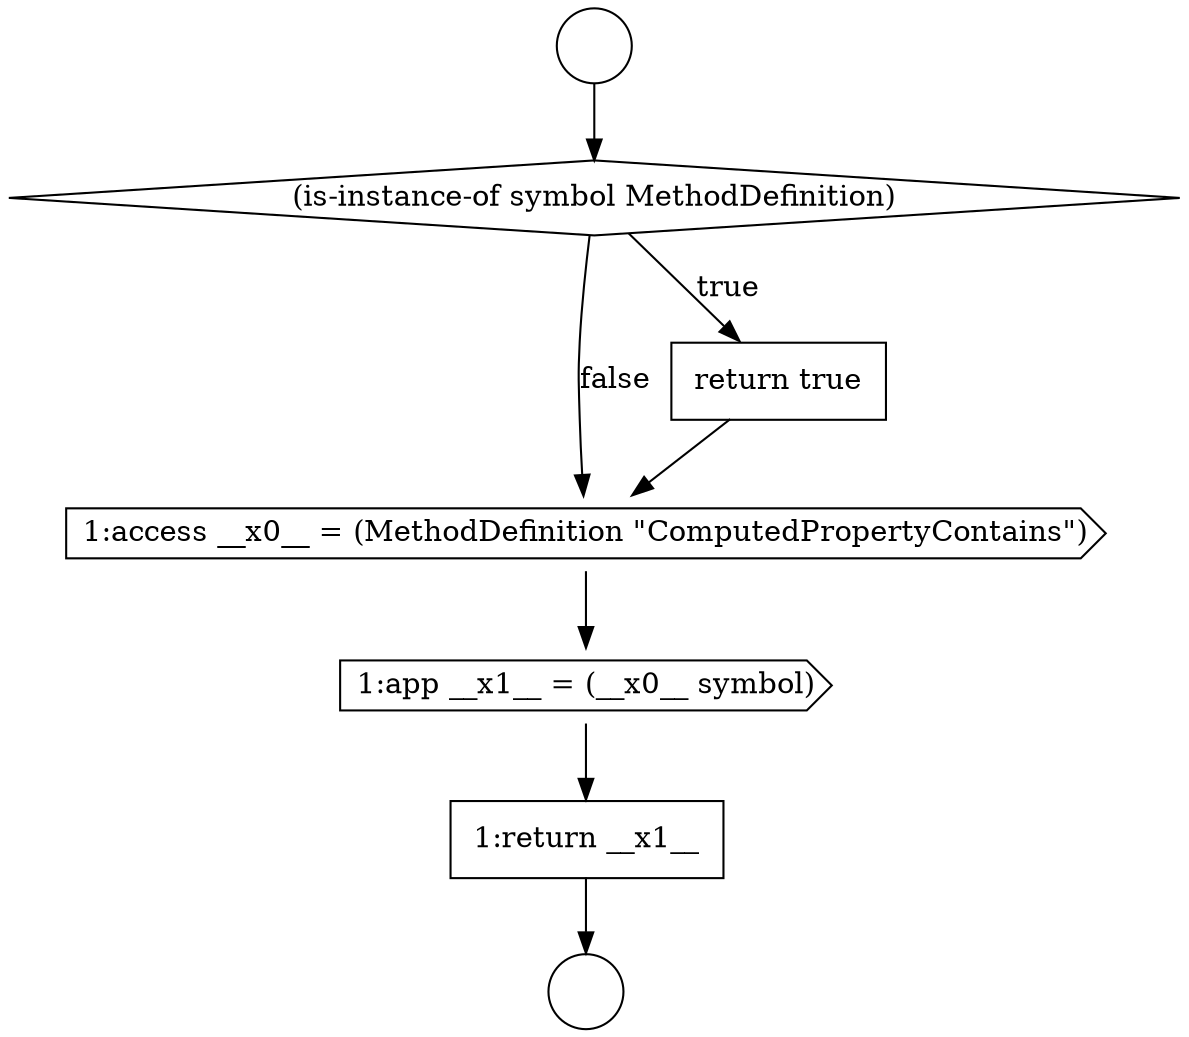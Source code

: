 digraph {
  node3649 [shape=circle label=" " color="black" fillcolor="white" style=filled]
  node3653 [shape=cds, label=<<font color="black">1:access __x0__ = (MethodDefinition &quot;ComputedPropertyContains&quot;)</font>> color="black" fillcolor="white" style=filled]
  node3650 [shape=circle label=" " color="black" fillcolor="white" style=filled]
  node3654 [shape=cds, label=<<font color="black">1:app __x1__ = (__x0__ symbol)</font>> color="black" fillcolor="white" style=filled]
  node3651 [shape=diamond, label=<<font color="black">(is-instance-of symbol MethodDefinition)</font>> color="black" fillcolor="white" style=filled]
  node3655 [shape=none, margin=0, label=<<font color="black">
    <table border="0" cellborder="1" cellspacing="0" cellpadding="10">
      <tr><td align="left">1:return __x1__</td></tr>
    </table>
  </font>> color="black" fillcolor="white" style=filled]
  node3652 [shape=none, margin=0, label=<<font color="black">
    <table border="0" cellborder="1" cellspacing="0" cellpadding="10">
      <tr><td align="left">return true</td></tr>
    </table>
  </font>> color="black" fillcolor="white" style=filled]
  node3649 -> node3651 [ color="black"]
  node3652 -> node3653 [ color="black"]
  node3651 -> node3652 [label=<<font color="black">true</font>> color="black"]
  node3651 -> node3653 [label=<<font color="black">false</font>> color="black"]
  node3653 -> node3654 [ color="black"]
  node3654 -> node3655 [ color="black"]
  node3655 -> node3650 [ color="black"]
}
